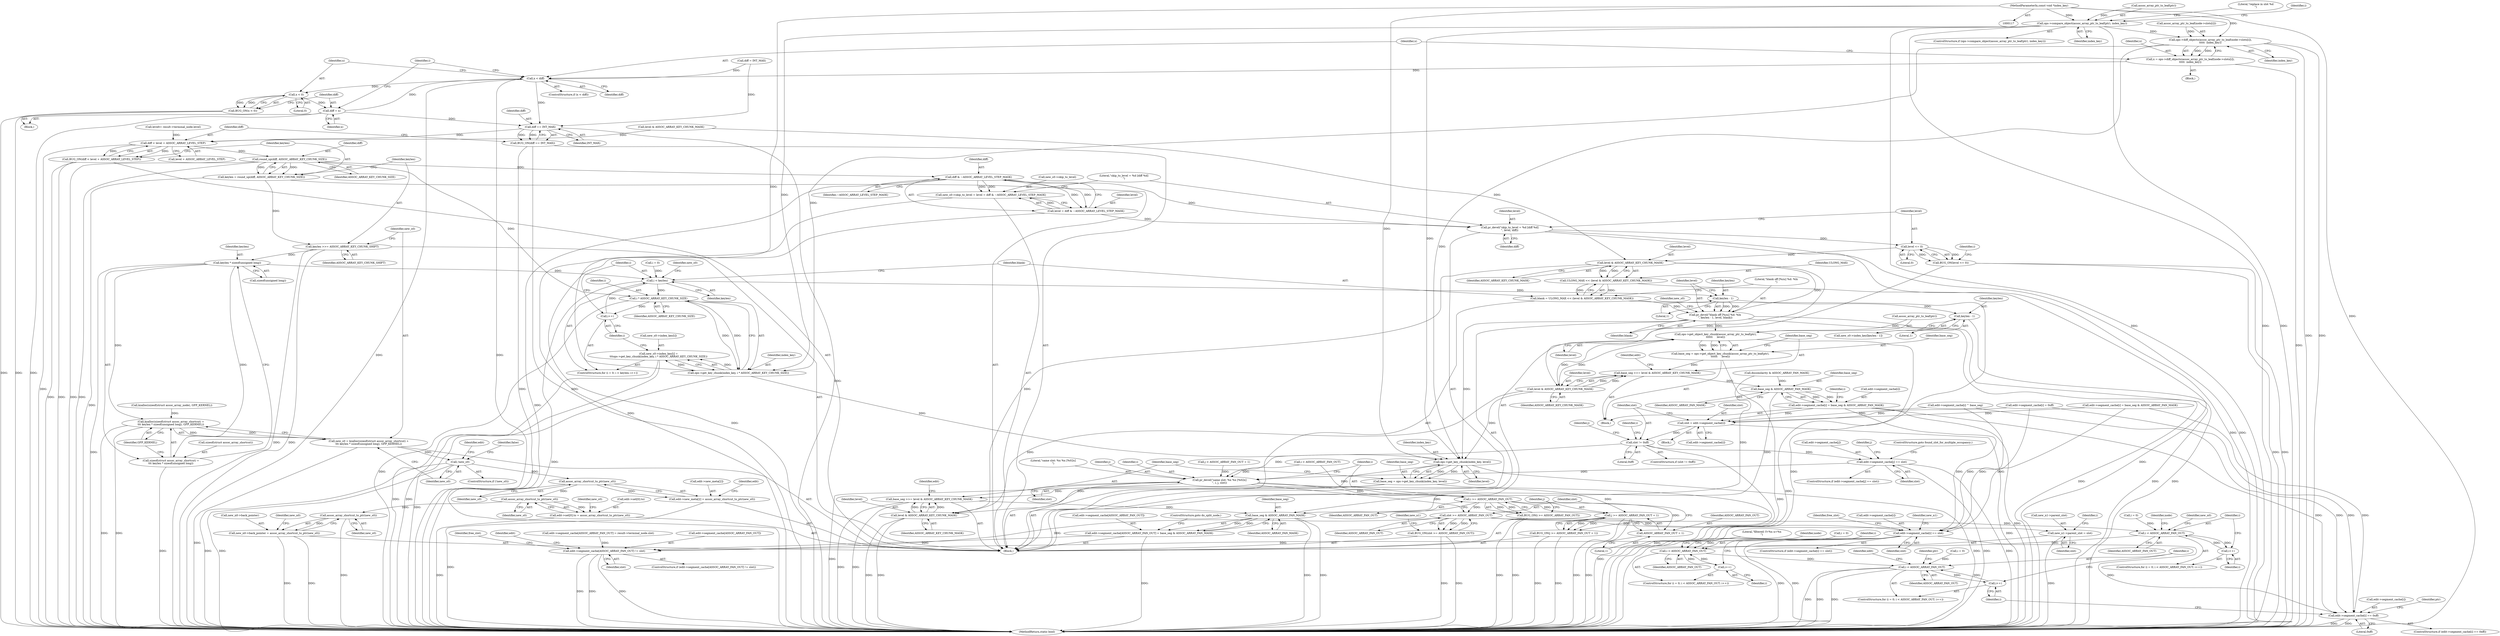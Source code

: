 digraph "0_linux_8d4a2ec1e0b41b0cf9a0c5cd4511da7f8e4f3de2@pointer" {
"1000120" [label="(MethodParameterIn,const void *index_key)"];
"1000200" [label="(Call,ops->compare_object(assoc_array_ptr_to_leaf(ptr), index_key))"];
"1001016" [label="(Call,ops->diff_objects(assoc_array_ptr_to_leaf(node->slots[i]),\n\t\t\t\t\t  index_key))"];
"1001014" [label="(Call,x = ops->diff_objects(assoc_array_ptr_to_leaf(node->slots[i]),\n\t\t\t\t\t  index_key))"];
"1001025" [label="(Call,x < diff)"];
"1001030" [label="(Call,x < 0)"];
"1001029" [label="(Call,BUG_ON(x < 0))"];
"1001033" [label="(Call,diff = x)"];
"1001037" [label="(Call,diff == INT_MAX)"];
"1001036" [label="(Call,BUG_ON(diff == INT_MAX))"];
"1001041" [label="(Call,diff < level + ASSOC_ARRAY_LEVEL_STEP)"];
"1001040" [label="(Call,BUG_ON(diff < level + ASSOC_ARRAY_LEVEL_STEP))"];
"1001048" [label="(Call,round_up(diff, ASSOC_ARRAY_KEY_CHUNK_SIZE))"];
"1001046" [label="(Call,keylen = round_up(diff, ASSOC_ARRAY_KEY_CHUNK_SIZE))"];
"1001051" [label="(Call,keylen >>= ASSOC_ARRAY_KEY_CHUNK_SHIFT)"];
"1001060" [label="(Call,keylen * sizeof(unsigned long))"];
"1001056" [label="(Call,kzalloc(sizeof(struct assoc_array_shortcut) +\n\t\t\t keylen * sizeof(unsigned long), GFP_KERNEL))"];
"1001054" [label="(Call,new_s0 = kzalloc(sizeof(struct assoc_array_shortcut) +\n\t\t\t keylen * sizeof(unsigned long), GFP_KERNEL))"];
"1001066" [label="(Call,!new_s0)"];
"1001076" [label="(Call,assoc_array_shortcut_to_ptr(new_s0))"];
"1001070" [label="(Call,edit->new_meta[2] = assoc_array_shortcut_to_ptr(new_s0))"];
"1001086" [label="(Call,assoc_array_shortcut_to_ptr(new_s0))"];
"1001078" [label="(Call,edit->set[0].to = assoc_array_shortcut_to_ptr(new_s0))"];
"1001112" [label="(Call,assoc_array_shortcut_to_ptr(new_s0))"];
"1001108" [label="(Call,new_n0->back_pointer = assoc_array_shortcut_to_ptr(new_s0))"];
"1001057" [label="(Call,sizeof(struct assoc_array_shortcut) +\n\t\t\t keylen * sizeof(unsigned long))"];
"1001152" [label="(Call,i < keylen)"];
"1001165" [label="(Call,i * ASSOC_ARRAY_KEY_CHUNK_SIZE)"];
"1001155" [label="(Call,i++)"];
"1001163" [label="(Call,ops->get_key_chunk(index_key, i * ASSOC_ARRAY_KEY_CHUNK_SIZE))"];
"1001157" [label="(Call,new_s0->index_key[i] =\n\t\t\tops->get_key_chunk(index_key, i * ASSOC_ARRAY_KEY_CHUNK_SIZE))"];
"1001230" [label="(Call,ops->get_key_chunk(index_key, level))"];
"1001228" [label="(Call,base_seg = ops->get_key_chunk(index_key, level))"];
"1001233" [label="(Call,base_seg >>= level & ASSOC_ARRAY_KEY_CHUNK_MASK)"];
"1001244" [label="(Call,base_seg & ASSOC_ARRAY_FAN_MASK)"];
"1001238" [label="(Call,edit->segment_cache[ASSOC_ARRAY_FAN_OUT] = base_seg & ASSOC_ARRAY_FAN_MASK)"];
"1000663" [label="(Call,edit->segment_cache[ASSOC_ARRAY_FAN_OUT] != slot)"];
"1001235" [label="(Call,level & ASSOC_ARRAY_KEY_CHUNK_MASK)"];
"1001177" [label="(Call,keylen - 1)"];
"1001175" [label="(Call,pr_devel(\"blank off [%zu] %d: %lx\n\", keylen - 1, level, blank))"];
"1001210" [label="(Call,ops->get_object_key_chunk(assoc_array_ptr_to_leaf(ptr),\n\t\t\t\t\t\t     level))"];
"1001208" [label="(Call,base_seg = ops->get_object_key_chunk(assoc_array_ptr_to_leaf(ptr),\n\t\t\t\t\t\t     level))"];
"1001214" [label="(Call,base_seg >>= level & ASSOC_ARRAY_KEY_CHUNK_MASK)"];
"1001225" [label="(Call,base_seg & ASSOC_ARRAY_FAN_MASK)"];
"1001219" [label="(Call,edit->segment_cache[i] = base_seg & ASSOC_ARRAY_FAN_MASK)"];
"1000475" [label="(Call,slot = edit->segment_cache[i])"];
"1000483" [label="(Call,slot != 0xff)"];
"1000500" [label="(Call,edit->segment_cache[j] == slot)"];
"1000509" [label="(Call,pr_devel(\"same slot: %x %x [%02x]\n\", i, j, slot))"];
"1000515" [label="(Call,i >= ASSOC_ARRAY_FAN_OUT)"];
"1000514" [label="(Call,BUG_ON(i >= ASSOC_ARRAY_FAN_OUT))"];
"1000519" [label="(Call,j >= ASSOC_ARRAY_FAN_OUT + 1)"];
"1000518" [label="(Call,BUG_ON(j >= ASSOC_ARRAY_FAN_OUT + 1))"];
"1000521" [label="(Call,ASSOC_ARRAY_FAN_OUT + 1)"];
"1000525" [label="(Call,slot >= ASSOC_ARRAY_FAN_OUT)"];
"1000524" [label="(Call,BUG_ON(slot >= ASSOC_ARRAY_FAN_OUT))"];
"1000528" [label="(Call,new_n1->parent_slot = slot)"];
"1000537" [label="(Call,i < ASSOC_ARRAY_FAN_OUT)"];
"1000540" [label="(Call,i++)"];
"1000595" [label="(Call,i < ASSOC_ARRAY_FAN_OUT)"];
"1000598" [label="(Call,i++)"];
"1000729" [label="(Call,i < ASSOC_ARRAY_FAN_OUT)"];
"1000732" [label="(Call,i++)"];
"1000610" [label="(Call,edit->segment_cache[i] == slot)"];
"1000736" [label="(Call,edit->segment_cache[i] == 0xff)"];
"1001216" [label="(Call,level & ASSOC_ARRAY_KEY_CHUNK_MASK)"];
"1001187" [label="(Call,keylen - 1)"];
"1001137" [label="(Call,diff & ~ASSOC_ARRAY_LEVEL_STEP_MASK)"];
"1001131" [label="(Call,new_s0->skip_to_level = level = diff & ~ASSOC_ARRAY_LEVEL_STEP_MASK)"];
"1001135" [label="(Call,level = diff & ~ASSOC_ARRAY_LEVEL_STEP_MASK)"];
"1001140" [label="(Call,pr_devel(\"skip_to_level = %d [diff %d]\n\", level, diff))"];
"1001145" [label="(Call,level <= 0)"];
"1001144" [label="(Call,BUG_ON(level <= 0))"];
"1001172" [label="(Call,level & ASSOC_ARRAY_KEY_CHUNK_MASK)"];
"1001170" [label="(Call,ULONG_MAX << (level & ASSOC_ARRAY_KEY_CHUNK_MASK))"];
"1001168" [label="(Call,blank = ULONG_MAX << (level & ASSOC_ARRAY_KEY_CHUNK_MASK))"];
"1001216" [label="(Call,level & ASSOC_ARRAY_KEY_CHUNK_MASK)"];
"1000510" [label="(Literal,\"same slot: %x %x [%02x]\n\")"];
"1001015" [label="(Identifier,x)"];
"1000674" [label="(Identifier,free_slot)"];
"1001232" [label="(Identifier,level)"];
"1000488" [label="(Identifier,j)"];
"1001078" [label="(Call,edit->set[0].to = assoc_array_shortcut_to_ptr(new_s0))"];
"1000725" [label="(ControlStructure,for (i = 0; i < ASSOC_ARRAY_FAN_OUT; i++))"];
"1001036" [label="(Call,BUG_ON(diff == INT_MAX))"];
"1000540" [label="(Call,i++)"];
"1000609" [label="(ControlStructure,if (edit->segment_cache[i] == slot))"];
"1000599" [label="(Identifier,i)"];
"1000524" [label="(Call,BUG_ON(slot >= ASSOC_ARRAY_FAN_OUT))"];
"1000324" [label="(Call,edit->segment_cache[i] = 0xff)"];
"1000201" [label="(Call,assoc_array_ptr_to_leaf(ptr))"];
"1001039" [label="(Identifier,INT_MAX)"];
"1000509" [label="(Call,pr_devel(\"same slot: %x %x [%02x]\n\", i, j, slot))"];
"1000520" [label="(Identifier,j)"];
"1000149" [label="(Call,level\t= result->terminal_node.level)"];
"1000206" [label="(Literal,\"replace in slot %d\n\")"];
"1001070" [label="(Call,edit->new_meta[2] = assoc_array_shortcut_to_ptr(new_s0))"];
"1001210" [label="(Call,ops->get_object_key_chunk(assoc_array_ptr_to_leaf(ptr),\n\t\t\t\t\t\t     level))"];
"1000733" [label="(Identifier,i)"];
"1000182" [label="(Identifier,i)"];
"1001060" [label="(Call,keylen * sizeof(unsigned long))"];
"1000596" [label="(Identifier,i)"];
"1000343" [label="(Call,level & ASSOC_ARRAY_KEY_CHUNK_MASK)"];
"1001052" [label="(Identifier,keylen)"];
"1001144" [label="(Call,BUG_ON(level <= 0))"];
"1001016" [label="(Call,ops->diff_objects(assoc_array_ptr_to_leaf(node->slots[i]),\n\t\t\t\t\t  index_key))"];
"1001163" [label="(Call,ops->get_key_chunk(index_key, i * ASSOC_ARRAY_KEY_CHUNK_SIZE))"];
"1001226" [label="(Identifier,base_seg)"];
"1001153" [label="(Identifier,i)"];
"1001229" [label="(Identifier,base_seg)"];
"1000506" [label="(Identifier,slot)"];
"1001199" [label="(Identifier,i)"];
"1001173" [label="(Identifier,level)"];
"1001169" [label="(Identifier,blank)"];
"1000663" [label="(Call,edit->segment_cache[ASSOC_ARRAY_FAN_OUT] != slot)"];
"1001065" [label="(ControlStructure,if (!new_s0))"];
"1001185" [label="(Identifier,new_s0)"];
"1000382" [label="(Call,edit->segment_cache[i] ^ base_seg)"];
"1001167" [label="(Identifier,ASSOC_ARRAY_KEY_CHUNK_SIZE)"];
"1000546" [label="(Identifier,node)"];
"1000730" [label="(Identifier,i)"];
"1000515" [label="(Call,i >= ASSOC_ARRAY_FAN_OUT)"];
"1001053" [label="(Identifier,ASSOC_ARRAY_KEY_CHUNK_SHIFT)"];
"1001086" [label="(Call,assoc_array_shortcut_to_ptr(new_s0))"];
"1001211" [label="(Call,assoc_array_ptr_to_leaf(ptr))"];
"1001217" [label="(Identifier,level)"];
"1001145" [label="(Call,level <= 0)"];
"1000199" [label="(ControlStructure,if (ops->compare_object(assoc_array_ptr_to_leaf(ptr), index_key)))"];
"1001012" [label="(Block,)"];
"1001172" [label="(Call,level & ASSOC_ARRAY_KEY_CHUNK_MASK)"];
"1001189" [label="(Literal,1)"];
"1001156" [label="(Identifier,i)"];
"1001023" [label="(Identifier,index_key)"];
"1001246" [label="(Identifier,ASSOC_ARRAY_FAN_MASK)"];
"1001055" [label="(Identifier,new_s0)"];
"1001046" [label="(Call,keylen = round_up(diff, ASSOC_ARRAY_KEY_CHUNK_SIZE))"];
"1001181" [label="(Identifier,blank)"];
"1000485" [label="(Literal,0xff)"];
"1001227" [label="(Identifier,ASSOC_ARRAY_FAN_MASK)"];
"1000639" [label="(Identifier,free_slot)"];
"1000572" [label="(Identifier,new_n0)"];
"1001112" [label="(Call,assoc_array_shortcut_to_ptr(new_s0))"];
"1000732" [label="(Call,i++)"];
"1001141" [label="(Literal,\"skip_to_level = %d [diff %d]\n\")"];
"1001038" [label="(Identifier,diff)"];
"1000535" [label="(Identifier,i)"];
"1001239" [label="(Call,edit->segment_cache[ASSOC_ARRAY_FAN_OUT])"];
"1001214" [label="(Call,base_seg >>= level & ASSOC_ARRAY_KEY_CHUNK_MASK)"];
"1000737" [label="(Call,edit->segment_cache[i])"];
"1001042" [label="(Identifier,diff)"];
"1001213" [label="(Identifier,level)"];
"1001035" [label="(Identifier,x)"];
"1001079" [label="(Call,edit->set[0].to)"];
"1001066" [label="(Call,!new_s0)"];
"1001236" [label="(Identifier,level)"];
"1001222" [label="(Identifier,edit)"];
"1000595" [label="(Call,i < ASSOC_ARRAY_FAN_OUT)"];
"1001147" [label="(Literal,0)"];
"1001017" [label="(Call,assoc_array_ptr_to_leaf(node->slots[i]))"];
"1001031" [label="(Identifier,x)"];
"1001241" [label="(Identifier,edit)"];
"1000592" [label="(Call,i = 0)"];
"1001209" [label="(Identifier,base_seg)"];
"1001215" [label="(Identifier,base_seg)"];
"1000203" [label="(Identifier,index_key)"];
"1000473" [label="(Identifier,i)"];
"1001140" [label="(Call,pr_devel(\"skip_to_level = %d [diff %d]\n\", level, diff))"];
"1001064" [label="(Identifier,GFP_KERNEL)"];
"1000512" [label="(Identifier,j)"];
"1000611" [label="(Call,edit->segment_cache[i])"];
"1000735" [label="(ControlStructure,if (edit->segment_cache[i] == 0xff))"];
"1001233" [label="(Call,base_seg >>= level & ASSOC_ARRAY_KEY_CHUNK_MASK)"];
"1000394" [label="(Call,dissimilarity & ASSOC_ARRAY_FAN_MASK)"];
"1001171" [label="(Identifier,ULONG_MAX)"];
"1000528" [label="(Call,new_n1->parent_slot = slot)"];
"1000511" [label="(Identifier,i)"];
"1001069" [label="(Identifier,false)"];
"1001073" [label="(Identifier,edit)"];
"1001109" [label="(Call,new_n0->back_pointer)"];
"1000477" [label="(Call,edit->segment_cache[i])"];
"1001142" [label="(Identifier,level)"];
"1001056" [label="(Call,kzalloc(sizeof(struct assoc_array_shortcut) +\n\t\t\t keylen * sizeof(unsigned long), GFP_KERNEL))"];
"1000539" [label="(Identifier,ASSOC_ARRAY_FAN_OUT)"];
"1001135" [label="(Call,level = diff & ~ASSOC_ARRAY_LEVEL_STEP_MASK)"];
"1001220" [label="(Call,edit->segment_cache[i])"];
"1001150" [label="(Identifier,i)"];
"1000500" [label="(Call,edit->segment_cache[j] == slot)"];
"1001219" [label="(Call,edit->segment_cache[i] = base_seg & ASSOC_ARRAY_FAN_MASK)"];
"1001029" [label="(Call,BUG_ON(x < 0))"];
"1001090" [label="(Identifier,new_s0)"];
"1000518" [label="(Call,BUG_ON(j >= ASSOC_ARRAY_FAN_OUT + 1))"];
"1000530" [label="(Identifier,new_n1)"];
"1000522" [label="(Identifier,ASSOC_ARRAY_FAN_OUT)"];
"1001138" [label="(Identifier,diff)"];
"1001132" [label="(Call,new_s0->skip_to_level)"];
"1001061" [label="(Identifier,keylen)"];
"1000521" [label="(Call,ASSOC_ARRAY_FAN_OUT + 1)"];
"1001071" [label="(Call,edit->new_meta[2])"];
"1000501" [label="(Call,edit->segment_cache[j])"];
"1001034" [label="(Identifier,diff)"];
"1000659" [label="(Literal,\"filtered: f=%x n=%x\n\")"];
"1000669" [label="(Identifier,slot)"];
"1001011" [label="(Identifier,i)"];
"1000538" [label="(Identifier,i)"];
"1000483" [label="(Call,slot != 0xff)"];
"1001235" [label="(Call,level & ASSOC_ARRAY_KEY_CHUNK_MASK)"];
"1001208" [label="(Call,base_seg = ops->get_object_key_chunk(assoc_array_ptr_to_leaf(ptr),\n\t\t\t\t\t\t     level))"];
"1001248" [label="(MethodReturn,static bool)"];
"1001244" [label="(Call,base_seg & ASSOC_ARRAY_FAN_MASK)"];
"1001179" [label="(Literal,1)"];
"1001025" [label="(Call,x < diff)"];
"1000533" [label="(ControlStructure,for (i = 0; i < ASSOC_ARRAY_FAN_OUT; i++))"];
"1000591" [label="(ControlStructure,for (i = 0; i < ASSOC_ARRAY_FAN_OUT; i++))"];
"1000598" [label="(Call,i++)"];
"1001155" [label="(Call,i++)"];
"1000514" [label="(Call,BUG_ON(i >= ASSOC_ARRAY_FAN_OUT))"];
"1001116" [label="(Identifier,new_n0)"];
"1000523" [label="(Literal,1)"];
"1001230" [label="(Call,ops->get_key_chunk(index_key, level))"];
"1000616" [label="(Identifier,slot)"];
"1001077" [label="(Identifier,new_s0)"];
"1001037" [label="(Call,diff == INT_MAX)"];
"1001108" [label="(Call,new_n0->back_pointer = assoc_array_shortcut_to_ptr(new_s0))"];
"1001177" [label="(Call,keylen - 1)"];
"1001030" [label="(Call,x < 0)"];
"1001054" [label="(Call,new_s0 = kzalloc(sizeof(struct assoc_array_shortcut) +\n\t\t\t keylen * sizeof(unsigned long), GFP_KERNEL))"];
"1000517" [label="(Identifier,ASSOC_ARRAY_FAN_OUT)"];
"1000534" [label="(Call,i = 0)"];
"1001247" [label="(ControlStructure,goto do_split_node;)"];
"1001176" [label="(Literal,\"blank off [%zu] %d: %lx\n\")"];
"1001154" [label="(Identifier,keylen)"];
"1000701" [label="(Identifier,edit)"];
"1001237" [label="(Identifier,ASSOC_ARRAY_KEY_CHUNK_MASK)"];
"1001200" [label="(Block,)"];
"1001082" [label="(Identifier,edit)"];
"1000281" [label="(Call,kzalloc(sizeof(struct assoc_array_node), GFP_KERNEL))"];
"1000120" [label="(MethodParameterIn,const void *index_key)"];
"1000200" [label="(Call,ops->compare_object(assoc_array_ptr_to_leaf(ptr), index_key))"];
"1001238" [label="(Call,edit->segment_cache[ASSOC_ARRAY_FAN_OUT] = base_seg & ASSOC_ARRAY_FAN_MASK)"];
"1000476" [label="(Identifier,slot)"];
"1001139" [label="(Identifier,~ASSOC_ARRAY_LEVEL_STEP_MASK)"];
"1000739" [label="(Identifier,edit)"];
"1001067" [label="(Identifier,new_s0)"];
"1001149" [label="(Call,i = 0)"];
"1001231" [label="(Identifier,index_key)"];
"1001175" [label="(Call,pr_devel(\"blank off [%zu] %d: %lx\n\", keylen - 1, level, blank))"];
"1001062" [label="(Call,sizeof(unsigned long))"];
"1001137" [label="(Call,diff & ~ASSOC_ARRAY_LEVEL_STEP_MASK)"];
"1000605" [label="(Identifier,node)"];
"1000731" [label="(Identifier,ASSOC_ARRAY_FAN_OUT)"];
"1001148" [label="(ControlStructure,for (i = 0; i < keylen; i++))"];
"1000529" [label="(Call,new_n1->parent_slot)"];
"1000526" [label="(Identifier,slot)"];
"1000475" [label="(Call,slot = edit->segment_cache[i])"];
"1001152" [label="(Call,i < keylen)"];
"1000729" [label="(Call,i < ASSOC_ARRAY_FAN_OUT)"];
"1000541" [label="(Identifier,i)"];
"1001228" [label="(Call,base_seg = ops->get_key_chunk(index_key, level))"];
"1001027" [label="(Identifier,diff)"];
"1000527" [label="(Identifier,ASSOC_ARRAY_FAN_OUT)"];
"1000736" [label="(Call,edit->segment_cache[i] == 0xff)"];
"1001049" [label="(Identifier,diff)"];
"1000513" [label="(Identifier,slot)"];
"1000532" [label="(Identifier,slot)"];
"1001050" [label="(Identifier,ASSOC_ARRAY_KEY_CHUNK_SIZE)"];
"1001000" [label="(Call,diff = INT_MAX)"];
"1001160" [label="(Identifier,new_s0)"];
"1000621" [label="(Identifier,new_n1)"];
"1000525" [label="(Call,slot >= ASSOC_ARRAY_FAN_OUT)"];
"1001026" [label="(Identifier,x)"];
"1000346" [label="(Call,edit->segment_cache[i] = base_seg & ASSOC_ARRAY_FAN_MASK)"];
"1001131" [label="(Call,new_s0->skip_to_level = level = diff & ~ASSOC_ARRAY_LEVEL_STEP_MASK)"];
"1001166" [label="(Identifier,i)"];
"1001225" [label="(Call,base_seg & ASSOC_ARRAY_FAN_MASK)"];
"1001180" [label="(Identifier,level)"];
"1001048" [label="(Call,round_up(diff, ASSOC_ARRAY_KEY_CHUNK_SIZE))"];
"1001040" [label="(Call,BUG_ON(diff < level + ASSOC_ARRAY_LEVEL_STEP))"];
"1001051" [label="(Call,keylen >>= ASSOC_ARRAY_KEY_CHUNK_SHIFT)"];
"1000482" [label="(ControlStructure,if (slot != 0xff))"];
"1001028" [label="(Block,)"];
"1000498" [label="(Identifier,j)"];
"1001032" [label="(Literal,0)"];
"1001187" [label="(Call,keylen - 1)"];
"1001047" [label="(Identifier,keylen)"];
"1001168" [label="(Call,blank = ULONG_MAX << (level & ASSOC_ARRAY_KEY_CHUNK_MASK))"];
"1001183" [label="(Call,new_s0->index_key[keylen - 1])"];
"1001057" [label="(Call,sizeof(struct assoc_array_shortcut) +\n\t\t\t keylen * sizeof(unsigned long))"];
"1001041" [label="(Call,diff < level + ASSOC_ARRAY_LEVEL_STEP)"];
"1000499" [label="(ControlStructure,if (edit->segment_cache[j] == slot))"];
"1000156" [label="(Call,edit->segment_cache[ASSOC_ARRAY_FAN_OUT] = result->terminal_node.slot)"];
"1001014" [label="(Call,x = ops->diff_objects(assoc_array_ptr_to_leaf(node->slots[i]),\n\t\t\t\t\t  index_key))"];
"1000492" [label="(Call,j < ASSOC_ARRAY_FAN_OUT + 1)"];
"1001164" [label="(Identifier,index_key)"];
"1000519" [label="(Call,j >= ASSOC_ARRAY_FAN_OUT + 1)"];
"1001024" [label="(ControlStructure,if (x < diff))"];
"1001043" [label="(Call,level + ASSOC_ARRAY_LEVEL_STEP)"];
"1001058" [label="(Call,sizeof(struct assoc_array_shortcut))"];
"1000507" [label="(ControlStructure,goto found_slot_for_multiple_occupancy;)"];
"1001234" [label="(Identifier,base_seg)"];
"1000745" [label="(Identifier,ptr)"];
"1000484" [label="(Identifier,slot)"];
"1001033" [label="(Call,diff = x)"];
"1000122" [label="(Block,)"];
"1000789" [label="(Identifier,ptr)"];
"1001245" [label="(Identifier,base_seg)"];
"1001157" [label="(Call,new_s0->index_key[i] =\n\t\t\tops->get_key_chunk(index_key, i * ASSOC_ARRAY_KEY_CHUNK_SIZE))"];
"1001218" [label="(Identifier,ASSOC_ARRAY_KEY_CHUNK_MASK)"];
"1000469" [label="(Call,i < ASSOC_ARRAY_FAN_OUT)"];
"1000610" [label="(Call,edit->segment_cache[i] == slot)"];
"1001178" [label="(Identifier,keylen)"];
"1001188" [label="(Identifier,keylen)"];
"1001146" [label="(Identifier,level)"];
"1001087" [label="(Identifier,new_s0)"];
"1000662" [label="(ControlStructure,if (edit->segment_cache[ASSOC_ARRAY_FAN_OUT] != slot))"];
"1001136" [label="(Identifier,level)"];
"1001165" [label="(Call,i * ASSOC_ARRAY_KEY_CHUNK_SIZE)"];
"1000516" [label="(Identifier,i)"];
"1000597" [label="(Identifier,ASSOC_ARRAY_FAN_OUT)"];
"1001143" [label="(Identifier,diff)"];
"1000474" [label="(Block,)"];
"1000664" [label="(Call,edit->segment_cache[ASSOC_ARRAY_FAN_OUT])"];
"1001174" [label="(Identifier,ASSOC_ARRAY_KEY_CHUNK_MASK)"];
"1001158" [label="(Call,new_s0->index_key[i])"];
"1000537" [label="(Call,i < ASSOC_ARRAY_FAN_OUT)"];
"1001113" [label="(Identifier,new_s0)"];
"1000742" [label="(Literal,0xff)"];
"1001170" [label="(Call,ULONG_MAX << (level & ASSOC_ARRAY_KEY_CHUNK_MASK))"];
"1000726" [label="(Call,i = 0)"];
"1001076" [label="(Call,assoc_array_shortcut_to_ptr(new_s0))"];
"1000120" -> "1000117"  [label="AST: "];
"1000120" -> "1001248"  [label="DDG: "];
"1000120" -> "1000200"  [label="DDG: "];
"1000120" -> "1001016"  [label="DDG: "];
"1000120" -> "1001163"  [label="DDG: "];
"1000120" -> "1001230"  [label="DDG: "];
"1000200" -> "1000199"  [label="AST: "];
"1000200" -> "1000203"  [label="CFG: "];
"1000201" -> "1000200"  [label="AST: "];
"1000203" -> "1000200"  [label="AST: "];
"1000206" -> "1000200"  [label="CFG: "];
"1000182" -> "1000200"  [label="CFG: "];
"1000200" -> "1001248"  [label="DDG: "];
"1000200" -> "1001248"  [label="DDG: "];
"1000200" -> "1001248"  [label="DDG: "];
"1000201" -> "1000200"  [label="DDG: "];
"1000200" -> "1001016"  [label="DDG: "];
"1000200" -> "1001163"  [label="DDG: "];
"1000200" -> "1001230"  [label="DDG: "];
"1001016" -> "1001014"  [label="AST: "];
"1001016" -> "1001023"  [label="CFG: "];
"1001017" -> "1001016"  [label="AST: "];
"1001023" -> "1001016"  [label="AST: "];
"1001014" -> "1001016"  [label="CFG: "];
"1001016" -> "1001248"  [label="DDG: "];
"1001016" -> "1001248"  [label="DDG: "];
"1001016" -> "1001014"  [label="DDG: "];
"1001016" -> "1001014"  [label="DDG: "];
"1001017" -> "1001016"  [label="DDG: "];
"1001016" -> "1001163"  [label="DDG: "];
"1001016" -> "1001230"  [label="DDG: "];
"1001014" -> "1001012"  [label="AST: "];
"1001015" -> "1001014"  [label="AST: "];
"1001026" -> "1001014"  [label="CFG: "];
"1001014" -> "1001248"  [label="DDG: "];
"1001014" -> "1001025"  [label="DDG: "];
"1001025" -> "1001024"  [label="AST: "];
"1001025" -> "1001027"  [label="CFG: "];
"1001026" -> "1001025"  [label="AST: "];
"1001027" -> "1001025"  [label="AST: "];
"1001031" -> "1001025"  [label="CFG: "];
"1001011" -> "1001025"  [label="CFG: "];
"1001025" -> "1001248"  [label="DDG: "];
"1001025" -> "1001248"  [label="DDG: "];
"1001000" -> "1001025"  [label="DDG: "];
"1001033" -> "1001025"  [label="DDG: "];
"1001025" -> "1001030"  [label="DDG: "];
"1001025" -> "1001037"  [label="DDG: "];
"1001030" -> "1001029"  [label="AST: "];
"1001030" -> "1001032"  [label="CFG: "];
"1001031" -> "1001030"  [label="AST: "];
"1001032" -> "1001030"  [label="AST: "];
"1001029" -> "1001030"  [label="CFG: "];
"1001030" -> "1001029"  [label="DDG: "];
"1001030" -> "1001029"  [label="DDG: "];
"1001030" -> "1001033"  [label="DDG: "];
"1001029" -> "1001028"  [label="AST: "];
"1001034" -> "1001029"  [label="CFG: "];
"1001029" -> "1001248"  [label="DDG: "];
"1001029" -> "1001248"  [label="DDG: "];
"1001033" -> "1001028"  [label="AST: "];
"1001033" -> "1001035"  [label="CFG: "];
"1001034" -> "1001033"  [label="AST: "];
"1001035" -> "1001033"  [label="AST: "];
"1001011" -> "1001033"  [label="CFG: "];
"1001033" -> "1001248"  [label="DDG: "];
"1001033" -> "1001037"  [label="DDG: "];
"1001037" -> "1001036"  [label="AST: "];
"1001037" -> "1001039"  [label="CFG: "];
"1001038" -> "1001037"  [label="AST: "];
"1001039" -> "1001037"  [label="AST: "];
"1001036" -> "1001037"  [label="CFG: "];
"1001037" -> "1001248"  [label="DDG: "];
"1001037" -> "1001036"  [label="DDG: "];
"1001037" -> "1001036"  [label="DDG: "];
"1001000" -> "1001037"  [label="DDG: "];
"1001037" -> "1001041"  [label="DDG: "];
"1001036" -> "1000122"  [label="AST: "];
"1001042" -> "1001036"  [label="CFG: "];
"1001036" -> "1001248"  [label="DDG: "];
"1001036" -> "1001248"  [label="DDG: "];
"1001041" -> "1001040"  [label="AST: "];
"1001041" -> "1001043"  [label="CFG: "];
"1001042" -> "1001041"  [label="AST: "];
"1001043" -> "1001041"  [label="AST: "];
"1001040" -> "1001041"  [label="CFG: "];
"1001041" -> "1001248"  [label="DDG: "];
"1001041" -> "1001040"  [label="DDG: "];
"1001041" -> "1001040"  [label="DDG: "];
"1000343" -> "1001041"  [label="DDG: "];
"1000149" -> "1001041"  [label="DDG: "];
"1001041" -> "1001048"  [label="DDG: "];
"1001040" -> "1000122"  [label="AST: "];
"1001047" -> "1001040"  [label="CFG: "];
"1001040" -> "1001248"  [label="DDG: "];
"1001040" -> "1001248"  [label="DDG: "];
"1001048" -> "1001046"  [label="AST: "];
"1001048" -> "1001050"  [label="CFG: "];
"1001049" -> "1001048"  [label="AST: "];
"1001050" -> "1001048"  [label="AST: "];
"1001046" -> "1001048"  [label="CFG: "];
"1001048" -> "1001248"  [label="DDG: "];
"1001048" -> "1001248"  [label="DDG: "];
"1001048" -> "1001046"  [label="DDG: "];
"1001048" -> "1001046"  [label="DDG: "];
"1001048" -> "1001137"  [label="DDG: "];
"1001048" -> "1001165"  [label="DDG: "];
"1001046" -> "1000122"  [label="AST: "];
"1001047" -> "1001046"  [label="AST: "];
"1001052" -> "1001046"  [label="CFG: "];
"1001046" -> "1001248"  [label="DDG: "];
"1001046" -> "1001051"  [label="DDG: "];
"1001051" -> "1000122"  [label="AST: "];
"1001051" -> "1001053"  [label="CFG: "];
"1001052" -> "1001051"  [label="AST: "];
"1001053" -> "1001051"  [label="AST: "];
"1001055" -> "1001051"  [label="CFG: "];
"1001051" -> "1001248"  [label="DDG: "];
"1001051" -> "1001248"  [label="DDG: "];
"1001051" -> "1001060"  [label="DDG: "];
"1001060" -> "1001057"  [label="AST: "];
"1001060" -> "1001062"  [label="CFG: "];
"1001061" -> "1001060"  [label="AST: "];
"1001062" -> "1001060"  [label="AST: "];
"1001057" -> "1001060"  [label="CFG: "];
"1001060" -> "1001248"  [label="DDG: "];
"1001060" -> "1001056"  [label="DDG: "];
"1001060" -> "1001057"  [label="DDG: "];
"1001060" -> "1001152"  [label="DDG: "];
"1001056" -> "1001054"  [label="AST: "];
"1001056" -> "1001064"  [label="CFG: "];
"1001057" -> "1001056"  [label="AST: "];
"1001064" -> "1001056"  [label="AST: "];
"1001054" -> "1001056"  [label="CFG: "];
"1001056" -> "1001248"  [label="DDG: "];
"1001056" -> "1001248"  [label="DDG: "];
"1001056" -> "1001054"  [label="DDG: "];
"1001056" -> "1001054"  [label="DDG: "];
"1000281" -> "1001056"  [label="DDG: "];
"1001054" -> "1000122"  [label="AST: "];
"1001055" -> "1001054"  [label="AST: "];
"1001067" -> "1001054"  [label="CFG: "];
"1001054" -> "1001248"  [label="DDG: "];
"1001054" -> "1001066"  [label="DDG: "];
"1001066" -> "1001065"  [label="AST: "];
"1001066" -> "1001067"  [label="CFG: "];
"1001067" -> "1001066"  [label="AST: "];
"1001069" -> "1001066"  [label="CFG: "];
"1001073" -> "1001066"  [label="CFG: "];
"1001066" -> "1001248"  [label="DDG: "];
"1001066" -> "1001248"  [label="DDG: "];
"1001066" -> "1001076"  [label="DDG: "];
"1001076" -> "1001070"  [label="AST: "];
"1001076" -> "1001077"  [label="CFG: "];
"1001077" -> "1001076"  [label="AST: "];
"1001070" -> "1001076"  [label="CFG: "];
"1001076" -> "1001070"  [label="DDG: "];
"1001076" -> "1001086"  [label="DDG: "];
"1001070" -> "1000122"  [label="AST: "];
"1001071" -> "1001070"  [label="AST: "];
"1001082" -> "1001070"  [label="CFG: "];
"1001070" -> "1001248"  [label="DDG: "];
"1001086" -> "1001078"  [label="AST: "];
"1001086" -> "1001087"  [label="CFG: "];
"1001087" -> "1001086"  [label="AST: "];
"1001078" -> "1001086"  [label="CFG: "];
"1001086" -> "1001078"  [label="DDG: "];
"1001086" -> "1001112"  [label="DDG: "];
"1001078" -> "1000122"  [label="AST: "];
"1001079" -> "1001078"  [label="AST: "];
"1001090" -> "1001078"  [label="CFG: "];
"1001078" -> "1001248"  [label="DDG: "];
"1001112" -> "1001108"  [label="AST: "];
"1001112" -> "1001113"  [label="CFG: "];
"1001113" -> "1001112"  [label="AST: "];
"1001108" -> "1001112"  [label="CFG: "];
"1001112" -> "1001248"  [label="DDG: "];
"1001112" -> "1001108"  [label="DDG: "];
"1001108" -> "1000122"  [label="AST: "];
"1001109" -> "1001108"  [label="AST: "];
"1001116" -> "1001108"  [label="CFG: "];
"1001108" -> "1001248"  [label="DDG: "];
"1001108" -> "1001248"  [label="DDG: "];
"1001058" -> "1001057"  [label="AST: "];
"1001064" -> "1001057"  [label="CFG: "];
"1001057" -> "1001248"  [label="DDG: "];
"1001152" -> "1001148"  [label="AST: "];
"1001152" -> "1001154"  [label="CFG: "];
"1001153" -> "1001152"  [label="AST: "];
"1001154" -> "1001152"  [label="AST: "];
"1001160" -> "1001152"  [label="CFG: "];
"1001169" -> "1001152"  [label="CFG: "];
"1001152" -> "1001248"  [label="DDG: "];
"1001155" -> "1001152"  [label="DDG: "];
"1001149" -> "1001152"  [label="DDG: "];
"1001152" -> "1001165"  [label="DDG: "];
"1001152" -> "1001177"  [label="DDG: "];
"1001165" -> "1001163"  [label="AST: "];
"1001165" -> "1001167"  [label="CFG: "];
"1001166" -> "1001165"  [label="AST: "];
"1001167" -> "1001165"  [label="AST: "];
"1001163" -> "1001165"  [label="CFG: "];
"1001165" -> "1001248"  [label="DDG: "];
"1001165" -> "1001155"  [label="DDG: "];
"1001165" -> "1001163"  [label="DDG: "];
"1001165" -> "1001163"  [label="DDG: "];
"1001155" -> "1001148"  [label="AST: "];
"1001155" -> "1001156"  [label="CFG: "];
"1001156" -> "1001155"  [label="AST: "];
"1001153" -> "1001155"  [label="CFG: "];
"1001163" -> "1001157"  [label="AST: "];
"1001164" -> "1001163"  [label="AST: "];
"1001157" -> "1001163"  [label="CFG: "];
"1001163" -> "1001248"  [label="DDG: "];
"1001163" -> "1001157"  [label="DDG: "];
"1001163" -> "1001157"  [label="DDG: "];
"1001163" -> "1001230"  [label="DDG: "];
"1001157" -> "1001148"  [label="AST: "];
"1001158" -> "1001157"  [label="AST: "];
"1001156" -> "1001157"  [label="CFG: "];
"1001157" -> "1001248"  [label="DDG: "];
"1001157" -> "1001248"  [label="DDG: "];
"1001230" -> "1001228"  [label="AST: "];
"1001230" -> "1001232"  [label="CFG: "];
"1001231" -> "1001230"  [label="AST: "];
"1001232" -> "1001230"  [label="AST: "];
"1001228" -> "1001230"  [label="CFG: "];
"1001230" -> "1001248"  [label="DDG: "];
"1001230" -> "1001228"  [label="DDG: "];
"1001230" -> "1001228"  [label="DDG: "];
"1001175" -> "1001230"  [label="DDG: "];
"1001216" -> "1001230"  [label="DDG: "];
"1001230" -> "1001235"  [label="DDG: "];
"1001228" -> "1000122"  [label="AST: "];
"1001229" -> "1001228"  [label="AST: "];
"1001234" -> "1001228"  [label="CFG: "];
"1001228" -> "1001248"  [label="DDG: "];
"1001228" -> "1001233"  [label="DDG: "];
"1001233" -> "1000122"  [label="AST: "];
"1001233" -> "1001235"  [label="CFG: "];
"1001234" -> "1001233"  [label="AST: "];
"1001235" -> "1001233"  [label="AST: "];
"1001241" -> "1001233"  [label="CFG: "];
"1001233" -> "1001248"  [label="DDG: "];
"1001233" -> "1001248"  [label="DDG: "];
"1001235" -> "1001233"  [label="DDG: "];
"1001235" -> "1001233"  [label="DDG: "];
"1001233" -> "1001244"  [label="DDG: "];
"1001244" -> "1001238"  [label="AST: "];
"1001244" -> "1001246"  [label="CFG: "];
"1001245" -> "1001244"  [label="AST: "];
"1001246" -> "1001244"  [label="AST: "];
"1001238" -> "1001244"  [label="CFG: "];
"1001244" -> "1001248"  [label="DDG: "];
"1001244" -> "1001248"  [label="DDG: "];
"1001244" -> "1001238"  [label="DDG: "];
"1001244" -> "1001238"  [label="DDG: "];
"1000394" -> "1001244"  [label="DDG: "];
"1001225" -> "1001244"  [label="DDG: "];
"1001238" -> "1000122"  [label="AST: "];
"1001239" -> "1001238"  [label="AST: "];
"1001247" -> "1001238"  [label="CFG: "];
"1001238" -> "1001248"  [label="DDG: "];
"1001238" -> "1000663"  [label="DDG: "];
"1000663" -> "1000662"  [label="AST: "];
"1000663" -> "1000669"  [label="CFG: "];
"1000664" -> "1000663"  [label="AST: "];
"1000669" -> "1000663"  [label="AST: "];
"1000674" -> "1000663"  [label="CFG: "];
"1000701" -> "1000663"  [label="CFG: "];
"1000663" -> "1001248"  [label="DDG: "];
"1000663" -> "1001248"  [label="DDG: "];
"1000663" -> "1001248"  [label="DDG: "];
"1000156" -> "1000663"  [label="DDG: "];
"1000610" -> "1000663"  [label="DDG: "];
"1000525" -> "1000663"  [label="DDG: "];
"1001235" -> "1001237"  [label="CFG: "];
"1001236" -> "1001235"  [label="AST: "];
"1001237" -> "1001235"  [label="AST: "];
"1001235" -> "1001248"  [label="DDG: "];
"1001235" -> "1001248"  [label="DDG: "];
"1001216" -> "1001235"  [label="DDG: "];
"1001172" -> "1001235"  [label="DDG: "];
"1001177" -> "1001175"  [label="AST: "];
"1001177" -> "1001179"  [label="CFG: "];
"1001178" -> "1001177"  [label="AST: "];
"1001179" -> "1001177"  [label="AST: "];
"1001180" -> "1001177"  [label="CFG: "];
"1001177" -> "1001175"  [label="DDG: "];
"1001177" -> "1001175"  [label="DDG: "];
"1001177" -> "1001187"  [label="DDG: "];
"1001175" -> "1000122"  [label="AST: "];
"1001175" -> "1001181"  [label="CFG: "];
"1001176" -> "1001175"  [label="AST: "];
"1001180" -> "1001175"  [label="AST: "];
"1001181" -> "1001175"  [label="AST: "];
"1001185" -> "1001175"  [label="CFG: "];
"1001175" -> "1001248"  [label="DDG: "];
"1001175" -> "1001248"  [label="DDG: "];
"1001172" -> "1001175"  [label="DDG: "];
"1001168" -> "1001175"  [label="DDG: "];
"1001175" -> "1001210"  [label="DDG: "];
"1001210" -> "1001208"  [label="AST: "];
"1001210" -> "1001213"  [label="CFG: "];
"1001211" -> "1001210"  [label="AST: "];
"1001213" -> "1001210"  [label="AST: "];
"1001208" -> "1001210"  [label="CFG: "];
"1001210" -> "1001248"  [label="DDG: "];
"1001210" -> "1001208"  [label="DDG: "];
"1001210" -> "1001208"  [label="DDG: "];
"1001211" -> "1001210"  [label="DDG: "];
"1001216" -> "1001210"  [label="DDG: "];
"1001210" -> "1001216"  [label="DDG: "];
"1001208" -> "1001200"  [label="AST: "];
"1001209" -> "1001208"  [label="AST: "];
"1001215" -> "1001208"  [label="CFG: "];
"1001208" -> "1001248"  [label="DDG: "];
"1001208" -> "1001214"  [label="DDG: "];
"1001214" -> "1001200"  [label="AST: "];
"1001214" -> "1001216"  [label="CFG: "];
"1001215" -> "1001214"  [label="AST: "];
"1001216" -> "1001214"  [label="AST: "];
"1001222" -> "1001214"  [label="CFG: "];
"1001216" -> "1001214"  [label="DDG: "];
"1001216" -> "1001214"  [label="DDG: "];
"1001214" -> "1001225"  [label="DDG: "];
"1001225" -> "1001219"  [label="AST: "];
"1001225" -> "1001227"  [label="CFG: "];
"1001226" -> "1001225"  [label="AST: "];
"1001227" -> "1001225"  [label="AST: "];
"1001219" -> "1001225"  [label="CFG: "];
"1001225" -> "1001219"  [label="DDG: "];
"1001225" -> "1001219"  [label="DDG: "];
"1000394" -> "1001225"  [label="DDG: "];
"1001219" -> "1001200"  [label="AST: "];
"1001220" -> "1001219"  [label="AST: "];
"1001199" -> "1001219"  [label="CFG: "];
"1001219" -> "1001248"  [label="DDG: "];
"1001219" -> "1000475"  [label="DDG: "];
"1001219" -> "1000610"  [label="DDG: "];
"1001219" -> "1000736"  [label="DDG: "];
"1000475" -> "1000474"  [label="AST: "];
"1000475" -> "1000477"  [label="CFG: "];
"1000476" -> "1000475"  [label="AST: "];
"1000477" -> "1000475"  [label="AST: "];
"1000484" -> "1000475"  [label="CFG: "];
"1000475" -> "1001248"  [label="DDG: "];
"1000382" -> "1000475"  [label="DDG: "];
"1000346" -> "1000475"  [label="DDG: "];
"1000324" -> "1000475"  [label="DDG: "];
"1000475" -> "1000483"  [label="DDG: "];
"1000483" -> "1000482"  [label="AST: "];
"1000483" -> "1000485"  [label="CFG: "];
"1000484" -> "1000483"  [label="AST: "];
"1000485" -> "1000483"  [label="AST: "];
"1000488" -> "1000483"  [label="CFG: "];
"1000473" -> "1000483"  [label="CFG: "];
"1000483" -> "1001248"  [label="DDG: "];
"1000483" -> "1000500"  [label="DDG: "];
"1000483" -> "1000509"  [label="DDG: "];
"1000500" -> "1000499"  [label="AST: "];
"1000500" -> "1000506"  [label="CFG: "];
"1000501" -> "1000500"  [label="AST: "];
"1000506" -> "1000500"  [label="AST: "];
"1000507" -> "1000500"  [label="CFG: "];
"1000498" -> "1000500"  [label="CFG: "];
"1000500" -> "1001248"  [label="DDG: "];
"1000500" -> "1001248"  [label="DDG: "];
"1000500" -> "1000509"  [label="DDG: "];
"1000509" -> "1000122"  [label="AST: "];
"1000509" -> "1000513"  [label="CFG: "];
"1000510" -> "1000509"  [label="AST: "];
"1000511" -> "1000509"  [label="AST: "];
"1000512" -> "1000509"  [label="AST: "];
"1000513" -> "1000509"  [label="AST: "];
"1000516" -> "1000509"  [label="CFG: "];
"1000509" -> "1001248"  [label="DDG: "];
"1000469" -> "1000509"  [label="DDG: "];
"1000492" -> "1000509"  [label="DDG: "];
"1000509" -> "1000515"  [label="DDG: "];
"1000509" -> "1000519"  [label="DDG: "];
"1000509" -> "1000525"  [label="DDG: "];
"1000515" -> "1000514"  [label="AST: "];
"1000515" -> "1000517"  [label="CFG: "];
"1000516" -> "1000515"  [label="AST: "];
"1000517" -> "1000515"  [label="AST: "];
"1000514" -> "1000515"  [label="CFG: "];
"1000515" -> "1000514"  [label="DDG: "];
"1000515" -> "1000514"  [label="DDG: "];
"1000469" -> "1000515"  [label="DDG: "];
"1000515" -> "1000519"  [label="DDG: "];
"1000515" -> "1000521"  [label="DDG: "];
"1000515" -> "1000525"  [label="DDG: "];
"1000514" -> "1000122"  [label="AST: "];
"1000520" -> "1000514"  [label="CFG: "];
"1000514" -> "1001248"  [label="DDG: "];
"1000514" -> "1001248"  [label="DDG: "];
"1000519" -> "1000518"  [label="AST: "];
"1000519" -> "1000521"  [label="CFG: "];
"1000520" -> "1000519"  [label="AST: "];
"1000521" -> "1000519"  [label="AST: "];
"1000518" -> "1000519"  [label="CFG: "];
"1000519" -> "1001248"  [label="DDG: "];
"1000519" -> "1001248"  [label="DDG: "];
"1000519" -> "1000518"  [label="DDG: "];
"1000519" -> "1000518"  [label="DDG: "];
"1000518" -> "1000122"  [label="AST: "];
"1000526" -> "1000518"  [label="CFG: "];
"1000518" -> "1001248"  [label="DDG: "];
"1000518" -> "1001248"  [label="DDG: "];
"1000521" -> "1000523"  [label="CFG: "];
"1000522" -> "1000521"  [label="AST: "];
"1000523" -> "1000521"  [label="AST: "];
"1000525" -> "1000524"  [label="AST: "];
"1000525" -> "1000527"  [label="CFG: "];
"1000526" -> "1000525"  [label="AST: "];
"1000527" -> "1000525"  [label="AST: "];
"1000524" -> "1000525"  [label="CFG: "];
"1000525" -> "1000524"  [label="DDG: "];
"1000525" -> "1000524"  [label="DDG: "];
"1000525" -> "1000528"  [label="DDG: "];
"1000525" -> "1000537"  [label="DDG: "];
"1000525" -> "1000610"  [label="DDG: "];
"1000524" -> "1000122"  [label="AST: "];
"1000530" -> "1000524"  [label="CFG: "];
"1000524" -> "1001248"  [label="DDG: "];
"1000524" -> "1001248"  [label="DDG: "];
"1000528" -> "1000122"  [label="AST: "];
"1000528" -> "1000532"  [label="CFG: "];
"1000529" -> "1000528"  [label="AST: "];
"1000532" -> "1000528"  [label="AST: "];
"1000535" -> "1000528"  [label="CFG: "];
"1000528" -> "1001248"  [label="DDG: "];
"1000537" -> "1000533"  [label="AST: "];
"1000537" -> "1000539"  [label="CFG: "];
"1000538" -> "1000537"  [label="AST: "];
"1000539" -> "1000537"  [label="AST: "];
"1000546" -> "1000537"  [label="CFG: "];
"1000572" -> "1000537"  [label="CFG: "];
"1000534" -> "1000537"  [label="DDG: "];
"1000540" -> "1000537"  [label="DDG: "];
"1000537" -> "1000540"  [label="DDG: "];
"1000537" -> "1000595"  [label="DDG: "];
"1000540" -> "1000533"  [label="AST: "];
"1000540" -> "1000541"  [label="CFG: "];
"1000541" -> "1000540"  [label="AST: "];
"1000538" -> "1000540"  [label="CFG: "];
"1000595" -> "1000591"  [label="AST: "];
"1000595" -> "1000597"  [label="CFG: "];
"1000596" -> "1000595"  [label="AST: "];
"1000597" -> "1000595"  [label="AST: "];
"1000605" -> "1000595"  [label="CFG: "];
"1000659" -> "1000595"  [label="CFG: "];
"1000598" -> "1000595"  [label="DDG: "];
"1000592" -> "1000595"  [label="DDG: "];
"1000595" -> "1000598"  [label="DDG: "];
"1000595" -> "1000729"  [label="DDG: "];
"1000598" -> "1000591"  [label="AST: "];
"1000598" -> "1000599"  [label="CFG: "];
"1000599" -> "1000598"  [label="AST: "];
"1000596" -> "1000598"  [label="CFG: "];
"1000729" -> "1000725"  [label="AST: "];
"1000729" -> "1000731"  [label="CFG: "];
"1000730" -> "1000729"  [label="AST: "];
"1000731" -> "1000729"  [label="AST: "];
"1000739" -> "1000729"  [label="CFG: "];
"1000789" -> "1000729"  [label="CFG: "];
"1000729" -> "1001248"  [label="DDG: "];
"1000729" -> "1001248"  [label="DDG: "];
"1000729" -> "1001248"  [label="DDG: "];
"1000726" -> "1000729"  [label="DDG: "];
"1000732" -> "1000729"  [label="DDG: "];
"1000729" -> "1000732"  [label="DDG: "];
"1000732" -> "1000725"  [label="AST: "];
"1000732" -> "1000733"  [label="CFG: "];
"1000733" -> "1000732"  [label="AST: "];
"1000730" -> "1000732"  [label="CFG: "];
"1000610" -> "1000609"  [label="AST: "];
"1000610" -> "1000616"  [label="CFG: "];
"1000611" -> "1000610"  [label="AST: "];
"1000616" -> "1000610"  [label="AST: "];
"1000621" -> "1000610"  [label="CFG: "];
"1000639" -> "1000610"  [label="CFG: "];
"1000610" -> "1001248"  [label="DDG: "];
"1000610" -> "1001248"  [label="DDG: "];
"1000382" -> "1000610"  [label="DDG: "];
"1000346" -> "1000610"  [label="DDG: "];
"1000324" -> "1000610"  [label="DDG: "];
"1000610" -> "1000736"  [label="DDG: "];
"1000736" -> "1000735"  [label="AST: "];
"1000736" -> "1000742"  [label="CFG: "];
"1000737" -> "1000736"  [label="AST: "];
"1000742" -> "1000736"  [label="AST: "];
"1000745" -> "1000736"  [label="CFG: "];
"1000733" -> "1000736"  [label="CFG: "];
"1000736" -> "1001248"  [label="DDG: "];
"1000736" -> "1001248"  [label="DDG: "];
"1000382" -> "1000736"  [label="DDG: "];
"1000346" -> "1000736"  [label="DDG: "];
"1000324" -> "1000736"  [label="DDG: "];
"1001216" -> "1001218"  [label="CFG: "];
"1001217" -> "1001216"  [label="AST: "];
"1001218" -> "1001216"  [label="AST: "];
"1001172" -> "1001216"  [label="DDG: "];
"1001187" -> "1001183"  [label="AST: "];
"1001187" -> "1001189"  [label="CFG: "];
"1001188" -> "1001187"  [label="AST: "];
"1001189" -> "1001187"  [label="AST: "];
"1001183" -> "1001187"  [label="CFG: "];
"1001187" -> "1001248"  [label="DDG: "];
"1001137" -> "1001135"  [label="AST: "];
"1001137" -> "1001139"  [label="CFG: "];
"1001138" -> "1001137"  [label="AST: "];
"1001139" -> "1001137"  [label="AST: "];
"1001135" -> "1001137"  [label="CFG: "];
"1001137" -> "1001248"  [label="DDG: "];
"1001137" -> "1001131"  [label="DDG: "];
"1001137" -> "1001131"  [label="DDG: "];
"1001137" -> "1001135"  [label="DDG: "];
"1001137" -> "1001135"  [label="DDG: "];
"1001137" -> "1001140"  [label="DDG: "];
"1001131" -> "1000122"  [label="AST: "];
"1001131" -> "1001135"  [label="CFG: "];
"1001132" -> "1001131"  [label="AST: "];
"1001135" -> "1001131"  [label="AST: "];
"1001141" -> "1001131"  [label="CFG: "];
"1001131" -> "1001248"  [label="DDG: "];
"1001135" -> "1001131"  [label="DDG: "];
"1001136" -> "1001135"  [label="AST: "];
"1001135" -> "1001248"  [label="DDG: "];
"1001135" -> "1001140"  [label="DDG: "];
"1001140" -> "1000122"  [label="AST: "];
"1001140" -> "1001143"  [label="CFG: "];
"1001141" -> "1001140"  [label="AST: "];
"1001142" -> "1001140"  [label="AST: "];
"1001143" -> "1001140"  [label="AST: "];
"1001146" -> "1001140"  [label="CFG: "];
"1001140" -> "1001248"  [label="DDG: "];
"1001140" -> "1001248"  [label="DDG: "];
"1001140" -> "1001145"  [label="DDG: "];
"1001145" -> "1001144"  [label="AST: "];
"1001145" -> "1001147"  [label="CFG: "];
"1001146" -> "1001145"  [label="AST: "];
"1001147" -> "1001145"  [label="AST: "];
"1001144" -> "1001145"  [label="CFG: "];
"1001145" -> "1001144"  [label="DDG: "];
"1001145" -> "1001144"  [label="DDG: "];
"1001145" -> "1001172"  [label="DDG: "];
"1001144" -> "1000122"  [label="AST: "];
"1001150" -> "1001144"  [label="CFG: "];
"1001144" -> "1001248"  [label="DDG: "];
"1001144" -> "1001248"  [label="DDG: "];
"1001172" -> "1001170"  [label="AST: "];
"1001172" -> "1001174"  [label="CFG: "];
"1001173" -> "1001172"  [label="AST: "];
"1001174" -> "1001172"  [label="AST: "];
"1001170" -> "1001172"  [label="CFG: "];
"1001172" -> "1001170"  [label="DDG: "];
"1001172" -> "1001170"  [label="DDG: "];
"1000343" -> "1001172"  [label="DDG: "];
"1001170" -> "1001168"  [label="AST: "];
"1001171" -> "1001170"  [label="AST: "];
"1001168" -> "1001170"  [label="CFG: "];
"1001170" -> "1001248"  [label="DDG: "];
"1001170" -> "1001168"  [label="DDG: "];
"1001170" -> "1001168"  [label="DDG: "];
"1001168" -> "1000122"  [label="AST: "];
"1001169" -> "1001168"  [label="AST: "];
"1001176" -> "1001168"  [label="CFG: "];
"1001168" -> "1001248"  [label="DDG: "];
}

